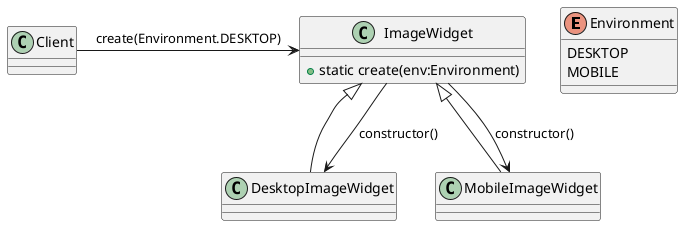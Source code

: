 @startuml

enum Environment {
    DESKTOP
    MOBILE
}

class Client {
}

class ImageWidget {
    + static create(env:Environment)
}

class DesktopImageWidget extends ImageWidget {
}

class MobileImageWidget extends ImageWidget {
}

Client -> ImageWidget:create(Environment.DESKTOP)

ImageWidget --> MobileImageWidget:constructor()
ImageWidget --> DesktopImageWidget:constructor()

@enduml